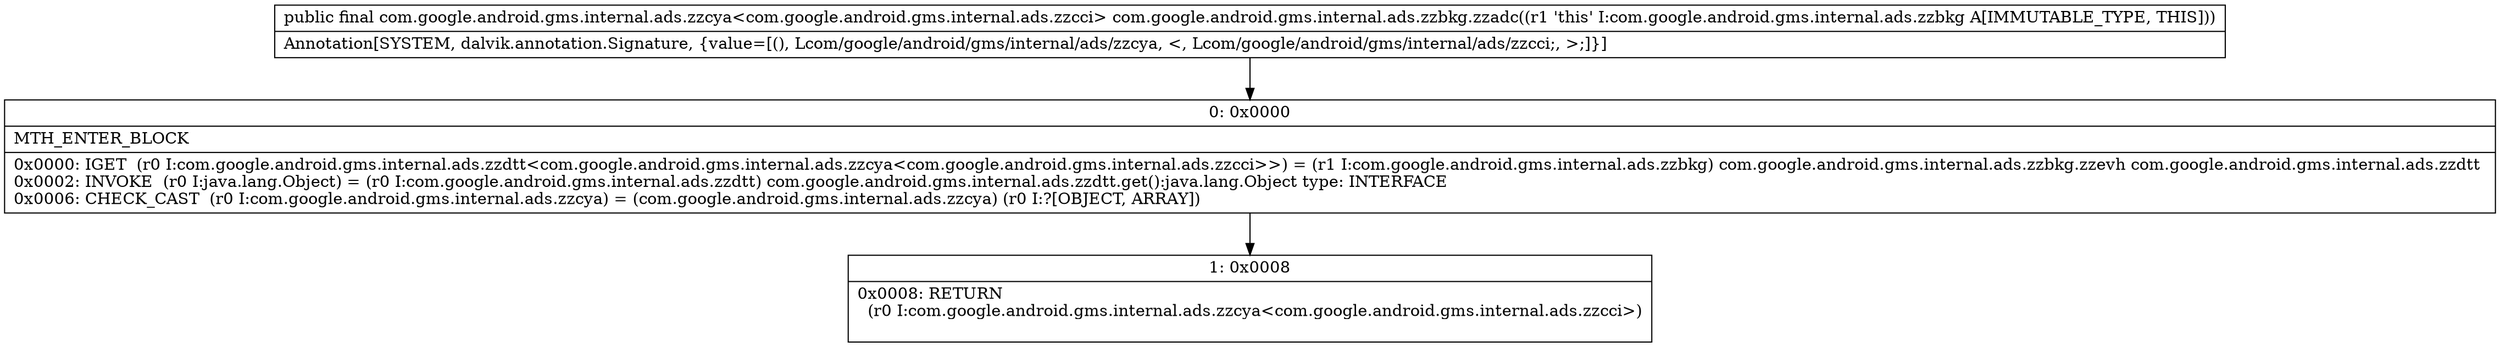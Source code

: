 digraph "CFG forcom.google.android.gms.internal.ads.zzbkg.zzadc()Lcom\/google\/android\/gms\/internal\/ads\/zzcya;" {
Node_0 [shape=record,label="{0\:\ 0x0000|MTH_ENTER_BLOCK\l|0x0000: IGET  (r0 I:com.google.android.gms.internal.ads.zzdtt\<com.google.android.gms.internal.ads.zzcya\<com.google.android.gms.internal.ads.zzcci\>\>) = (r1 I:com.google.android.gms.internal.ads.zzbkg) com.google.android.gms.internal.ads.zzbkg.zzevh com.google.android.gms.internal.ads.zzdtt \l0x0002: INVOKE  (r0 I:java.lang.Object) = (r0 I:com.google.android.gms.internal.ads.zzdtt) com.google.android.gms.internal.ads.zzdtt.get():java.lang.Object type: INTERFACE \l0x0006: CHECK_CAST  (r0 I:com.google.android.gms.internal.ads.zzcya) = (com.google.android.gms.internal.ads.zzcya) (r0 I:?[OBJECT, ARRAY]) \l}"];
Node_1 [shape=record,label="{1\:\ 0x0008|0x0008: RETURN  \l  (r0 I:com.google.android.gms.internal.ads.zzcya\<com.google.android.gms.internal.ads.zzcci\>)\l \l}"];
MethodNode[shape=record,label="{public final com.google.android.gms.internal.ads.zzcya\<com.google.android.gms.internal.ads.zzcci\> com.google.android.gms.internal.ads.zzbkg.zzadc((r1 'this' I:com.google.android.gms.internal.ads.zzbkg A[IMMUTABLE_TYPE, THIS]))  | Annotation[SYSTEM, dalvik.annotation.Signature, \{value=[(), Lcom\/google\/android\/gms\/internal\/ads\/zzcya, \<, Lcom\/google\/android\/gms\/internal\/ads\/zzcci;, \>;]\}]\l}"];
MethodNode -> Node_0;
Node_0 -> Node_1;
}

